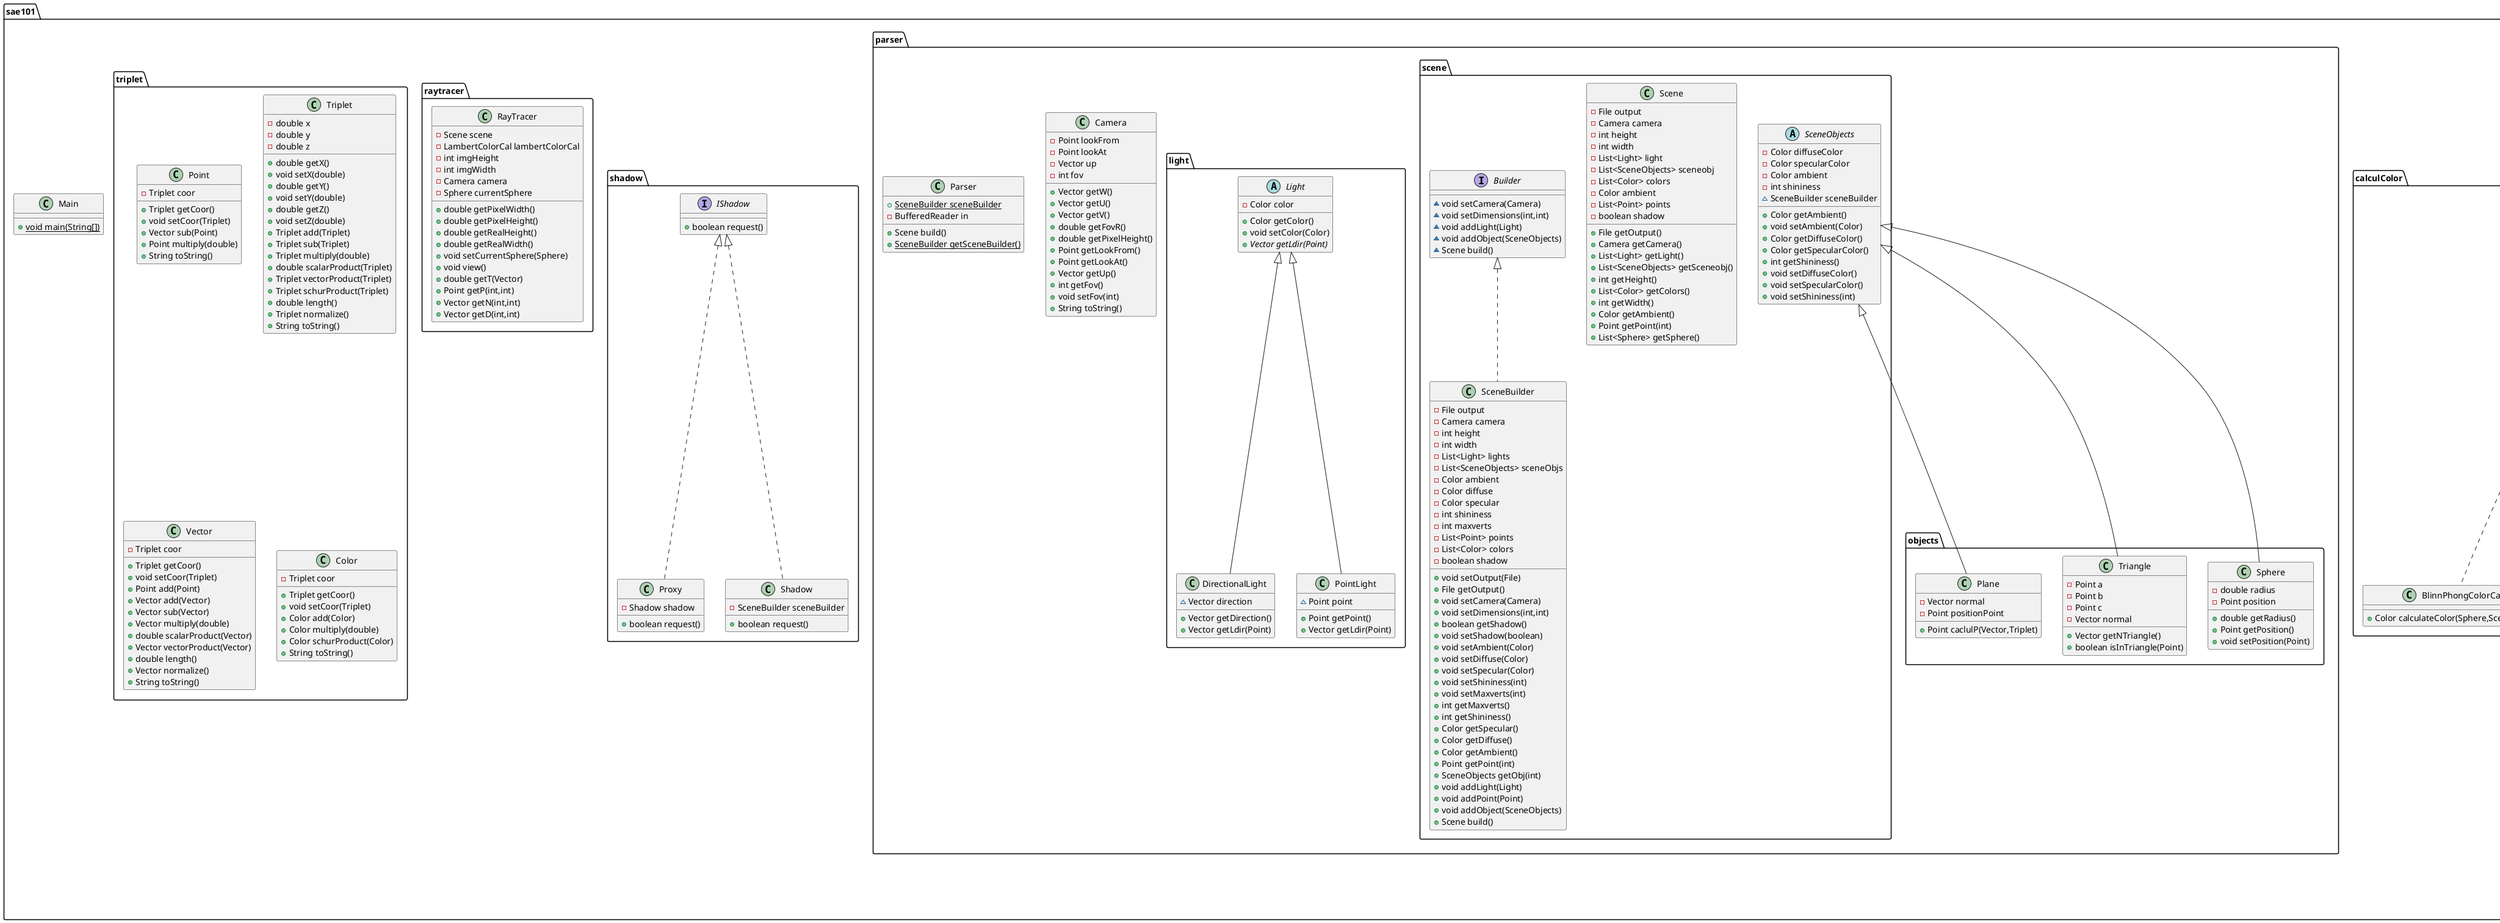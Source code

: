 @startuml
class sae101.decorateur.DecoRender {
- IRender iRender
+ void render()
}
class sae101.calculColor.BlinnPhongColorCal {
+ Color calculateColor(Sphere,Scene,Point)
}
class sae101.parser.Camera {
- Point lookFrom
- Point lookAt
- Vector up
- int fov
+ Vector getW()
+ Vector getU()
+ Vector getV()
+ double getFovR()
+ double getPixelHeight()
+ Point getLookFrom()
+ Point getLookAt()
+ Vector getUp()
+ int getFov()
+ void setFov(int)
+ String toString()
}
interface sae101.parser.scene.Builder {
~ void setCamera(Camera)
~ void setDimensions(int,int)
~ void addLight(Light)
~ void addObject(SceneObjects)
~ Scene build()
}
interface sae101.shadow.IShadow {
+ boolean request()
}
class sae101.parser.light.DirectionalLight {
~ Vector direction
+ Vector getDirection()
+ Vector getLdir(Point)
}
class sae101.parser.scene.Scene {
- File output
- Camera camera
- int height
- int width
- List<Light> light
- List<SceneObjects> sceneobj
- List<Color> colors
- Color ambient
- List<Point> points
- boolean shadow
+ File getOutput()
+ Camera getCamera()
+ List<Light> getLight()
+ List<SceneObjects> getSceneobj()
+ int getHeight()
+ List<Color> getColors()
+ int getWidth()
+ Color getAmbient()
+ Point getPoint(int)
+ List<Sphere> getSphere()
}
class sae101.parser.objects.Sphere {
- double radius
- Point position
+ double getRadius()
+ Point getPosition()
+ void setPosition(Point)
}
class sae101.parser.scene.SceneBuilder {
- File output
- Camera camera
- int height
- int width
- List<Light> lights
- List<SceneObjects> sceneObjs
- Color ambient
- Color diffuse
- Color specular
- int shininess
- int maxverts
- List<Point> points
- List<Color> colors
- boolean shadow
+ void setOutput(File)
+ File getOutput()
+ void setCamera(Camera)
+ void setDimensions(int,int)
+ boolean getShadow()
+ void setShadow(boolean)
+ void setAmbient(Color)
+ void setDiffuse(Color)
+ void setSpecular(Color)
+ void setShininess(int)
+ void setMaxverts(int)
+ int getMaxverts()
+ int getShininess()
+ Color getSpecular()
+ Color getDiffuse()
+ Color getAmbient()
+ Point getPoint(int)
+ SceneObjects getObj(int)
+ void addLight(Light)
+ void addPoint(Point)
+ void addObject(SceneObjects)
+ Scene build()
}
class sae101.parser.objects.Triangle {
- Point a
- Point b
- Point c
- Vector normal
+ Vector getNTriangle()
+ boolean isInTriangle(Point)
}
interface sae101.calculColor.IFormLambert {
~ Color calculateColor(Sphere,Scene,Point)
}
class sae101.parser.Parser {
+ {static} SceneBuilder sceneBuilder
- BufferedReader in
+ Scene build()
+ {static} SceneBuilder getSceneBuilder()
}
abstract class sae101.parser.light.Light {
- Color color
+ Color getColor()
+ void setColor(Color)
+ {abstract}Vector getLdir(Point)
}
class sae101.parser.light.PointLight {
~ Point point
+ Point getPoint()
+ Vector getLdir(Point)
}
class sae101.calculColor.LambertColorCal {
+ Color calculateColor(Sphere,Scene,Point)
}
class sae101.raytracer.RayTracer {
- Scene scene
- LambertColorCal lambertColorCal
- int imgHeight
- int imgWidth
- Camera camera
- Sphere currentSphere
+ double getPixelWidth()
+ double getPixelHeight()
+ double getRealHeight()
+ double getRealWidth()
+ void setCurrentSphere(Sphere)
+ void view()
+ double getT(Vector)
+ Point getP(int,int)
+ Vector getN(int,int)
+ Vector getD(int,int)
}
class sae101.calculColor.BaseColorCal {
+ Color calculateColor(Sphere,Scene,Point)
}
class sae101.shadow.Proxy {
- Shadow shadow
+ boolean request()
}
interface sae101.decorateur.IRender {
+ void render()
}
class sae101.triplet.Point {
- Triplet coor
+ Triplet getCoor()
+ void setCoor(Triplet)
+ Vector sub(Point)
+ Point multiply(double)
+ String toString()
}
class sae101.decorateur.LambertRender {
}
abstract class sae101.parser.scene.SceneObjects {
- Color diffuseColor
- Color specularColor
- Color ambient
- int shininess
~ SceneBuilder sceneBuilder
+ Color getAmbient()
+ void setAmbient(Color)
+ Color getDiffuseColor()
+ Color getSpecularColor()
+ int getShininess()
+ void setDiffuseColor()
+ void setSpecularColor()
+ void setShininess(int)
}
class sae101.triplet.Triplet {
- double x
- double y
- double z
+ double getX()
+ void setX(double)
+ double getY()
+ void setY(double)
+ double getZ()
+ void setZ(double)
+ Triplet add(Triplet)
+ Triplet sub(Triplet)
+ Triplet multiply(double)
+ double scalarProduct(Triplet)
+ Triplet vectorProduct(Triplet)
+ Triplet schurProduct(Triplet)
+ double length()
+ Triplet normalize()
+ String toString()
}
class sae101.Main {
+ {static} void main(String[])
}
class sae101.triplet.Vector {
- Triplet coor
+ Triplet getCoor()
+ void setCoor(Triplet)
+ Point add(Point)
+ Vector add(Vector)
+ Vector sub(Vector)
+ Vector multiply(double)
+ double scalarProduct(Vector)
+ Vector vectorProduct(Vector)
+ double length()
+ Vector normalize()
+ String toString()
}
class sae101.parser.objects.Plane {
- Vector normal
- Point positionPoint
+ Point caclulP(Vector,Triplet)
}
class sae101.shadow.Shadow {
- SceneBuilder sceneBuilder
+ boolean request()
}
class sae101.triplet.Color {
- Triplet coor
+ Triplet getCoor()
+ void setCoor(Triplet)
+ Color add(Color)
+ Color multiply(double)
+ Color schurProduct(Color)
+ String toString()
}


sae101.decorateur.IRender <|.. sae101.decorateur.DecoRender
sae101.calculColor.IFormLambert <|.. sae101.calculColor.BlinnPhongColorCal
sae101.parser.light.Light <|-- sae101.parser.light.DirectionalLight
sae101.parser.scene.SceneObjects <|-- sae101.parser.objects.Sphere
sae101.parser.scene.Builder <|.. sae101.parser.scene.SceneBuilder
sae101.parser.scene.SceneObjects <|-- sae101.parser.objects.Triangle
sae101.parser.light.Light <|-- sae101.parser.light.PointLight
sae101.calculColor.IFormLambert <|.. sae101.calculColor.LambertColorCal
sae101.calculColor.IFormLambert <|.. sae101.calculColor.BaseColorCal
sae101.shadow.IShadow <|.. sae101.shadow.Proxy
sae101.decorateur.DecoRender <|-- sae101.decorateur.LambertRender
sae101.parser.scene.SceneObjects <|-- sae101.parser.objects.Plane
sae101.shadow.IShadow <|.. sae101.shadow.Shadow
@enduml